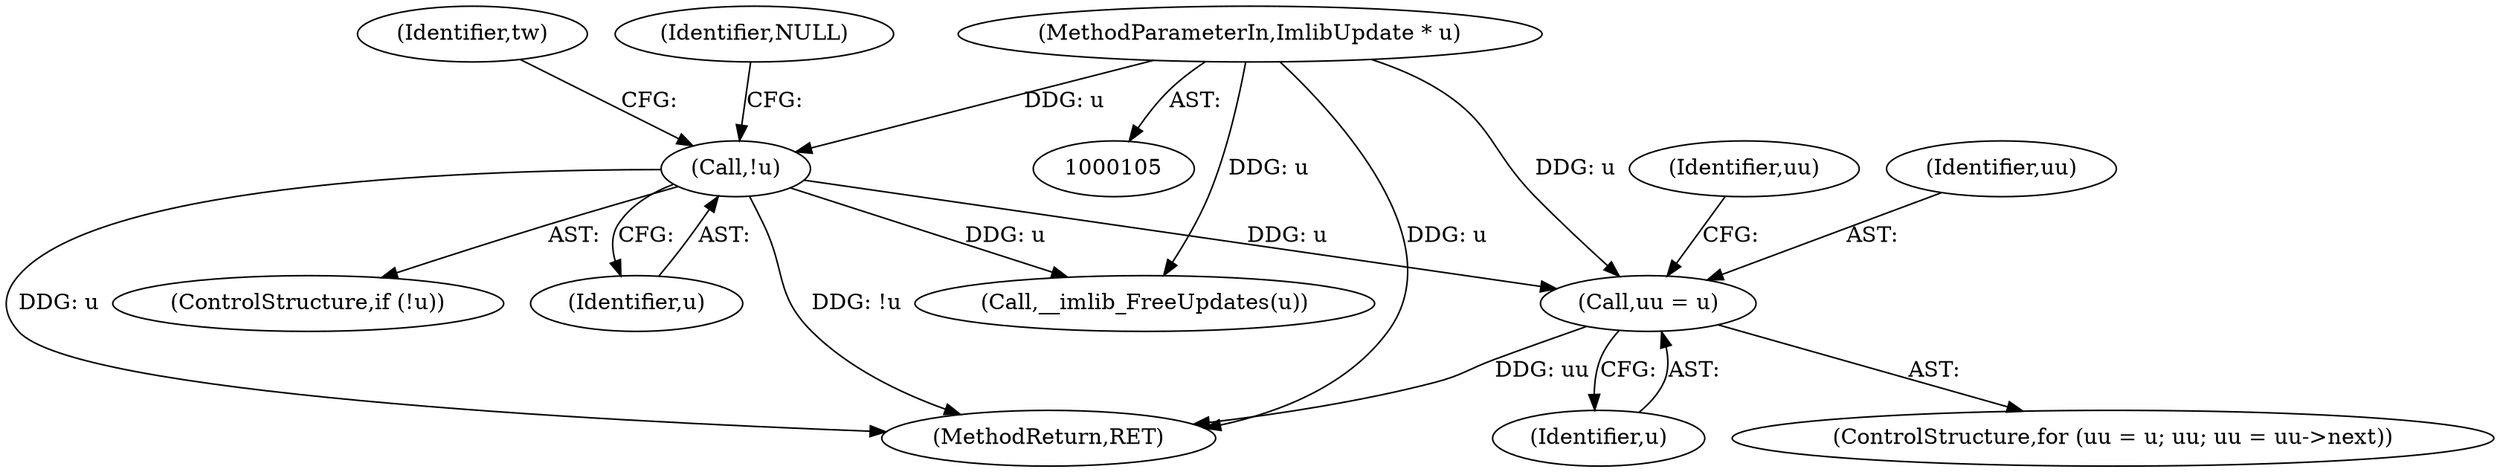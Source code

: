 digraph "0_enlightment_ce94edca1ccfbe314cb7cd9453433fad404ec7ef@pointer" {
"1000194" [label="(Call,uu = u)"];
"1000127" [label="(Call,!u)"];
"1000106" [label="(MethodParameterIn,ImlibUpdate * u)"];
"1000193" [label="(ControlStructure,for (uu = u; uu; uu = uu->next))"];
"1000106" [label="(MethodParameterIn,ImlibUpdate * u)"];
"1000126" [label="(ControlStructure,if (!u))"];
"1000127" [label="(Call,!u)"];
"1000130" [label="(Identifier,NULL)"];
"1000132" [label="(Identifier,tw)"];
"1000639" [label="(MethodReturn,RET)"];
"1000197" [label="(Identifier,uu)"];
"1000128" [label="(Identifier,u)"];
"1000195" [label="(Identifier,uu)"];
"1000635" [label="(Call,__imlib_FreeUpdates(u))"];
"1000194" [label="(Call,uu = u)"];
"1000196" [label="(Identifier,u)"];
"1000194" -> "1000193"  [label="AST: "];
"1000194" -> "1000196"  [label="CFG: "];
"1000195" -> "1000194"  [label="AST: "];
"1000196" -> "1000194"  [label="AST: "];
"1000197" -> "1000194"  [label="CFG: "];
"1000194" -> "1000639"  [label="DDG: uu"];
"1000127" -> "1000194"  [label="DDG: u"];
"1000106" -> "1000194"  [label="DDG: u"];
"1000127" -> "1000126"  [label="AST: "];
"1000127" -> "1000128"  [label="CFG: "];
"1000128" -> "1000127"  [label="AST: "];
"1000130" -> "1000127"  [label="CFG: "];
"1000132" -> "1000127"  [label="CFG: "];
"1000127" -> "1000639"  [label="DDG: !u"];
"1000127" -> "1000639"  [label="DDG: u"];
"1000106" -> "1000127"  [label="DDG: u"];
"1000127" -> "1000635"  [label="DDG: u"];
"1000106" -> "1000105"  [label="AST: "];
"1000106" -> "1000639"  [label="DDG: u"];
"1000106" -> "1000635"  [label="DDG: u"];
}
